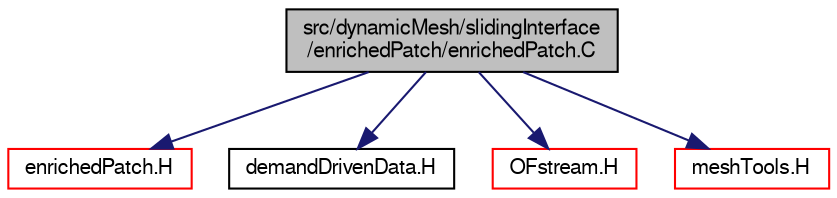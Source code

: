 digraph "src/dynamicMesh/slidingInterface/enrichedPatch/enrichedPatch.C"
{
  bgcolor="transparent";
  edge [fontname="FreeSans",fontsize="10",labelfontname="FreeSans",labelfontsize="10"];
  node [fontname="FreeSans",fontsize="10",shape=record];
  Node0 [label="src/dynamicMesh/slidingInterface\l/enrichedPatch/enrichedPatch.C",height=0.2,width=0.4,color="black", fillcolor="grey75", style="filled", fontcolor="black"];
  Node0 -> Node1 [color="midnightblue",fontsize="10",style="solid",fontname="FreeSans"];
  Node1 [label="enrichedPatch.H",height=0.2,width=0.4,color="red",URL="$a00857.html"];
  Node0 -> Node152 [color="midnightblue",fontsize="10",style="solid",fontname="FreeSans"];
  Node152 [label="demandDrivenData.H",height=0.2,width=0.4,color="black",URL="$a10367.html",tooltip="Template functions to aid in the implementation of demand driven data. "];
  Node0 -> Node153 [color="midnightblue",fontsize="10",style="solid",fontname="FreeSans"];
  Node153 [label="OFstream.H",height=0.2,width=0.4,color="red",URL="$a09065.html"];
  Node0 -> Node155 [color="midnightblue",fontsize="10",style="solid",fontname="FreeSans"];
  Node155 [label="meshTools.H",height=0.2,width=0.4,color="red",URL="$a07670.html"];
}
